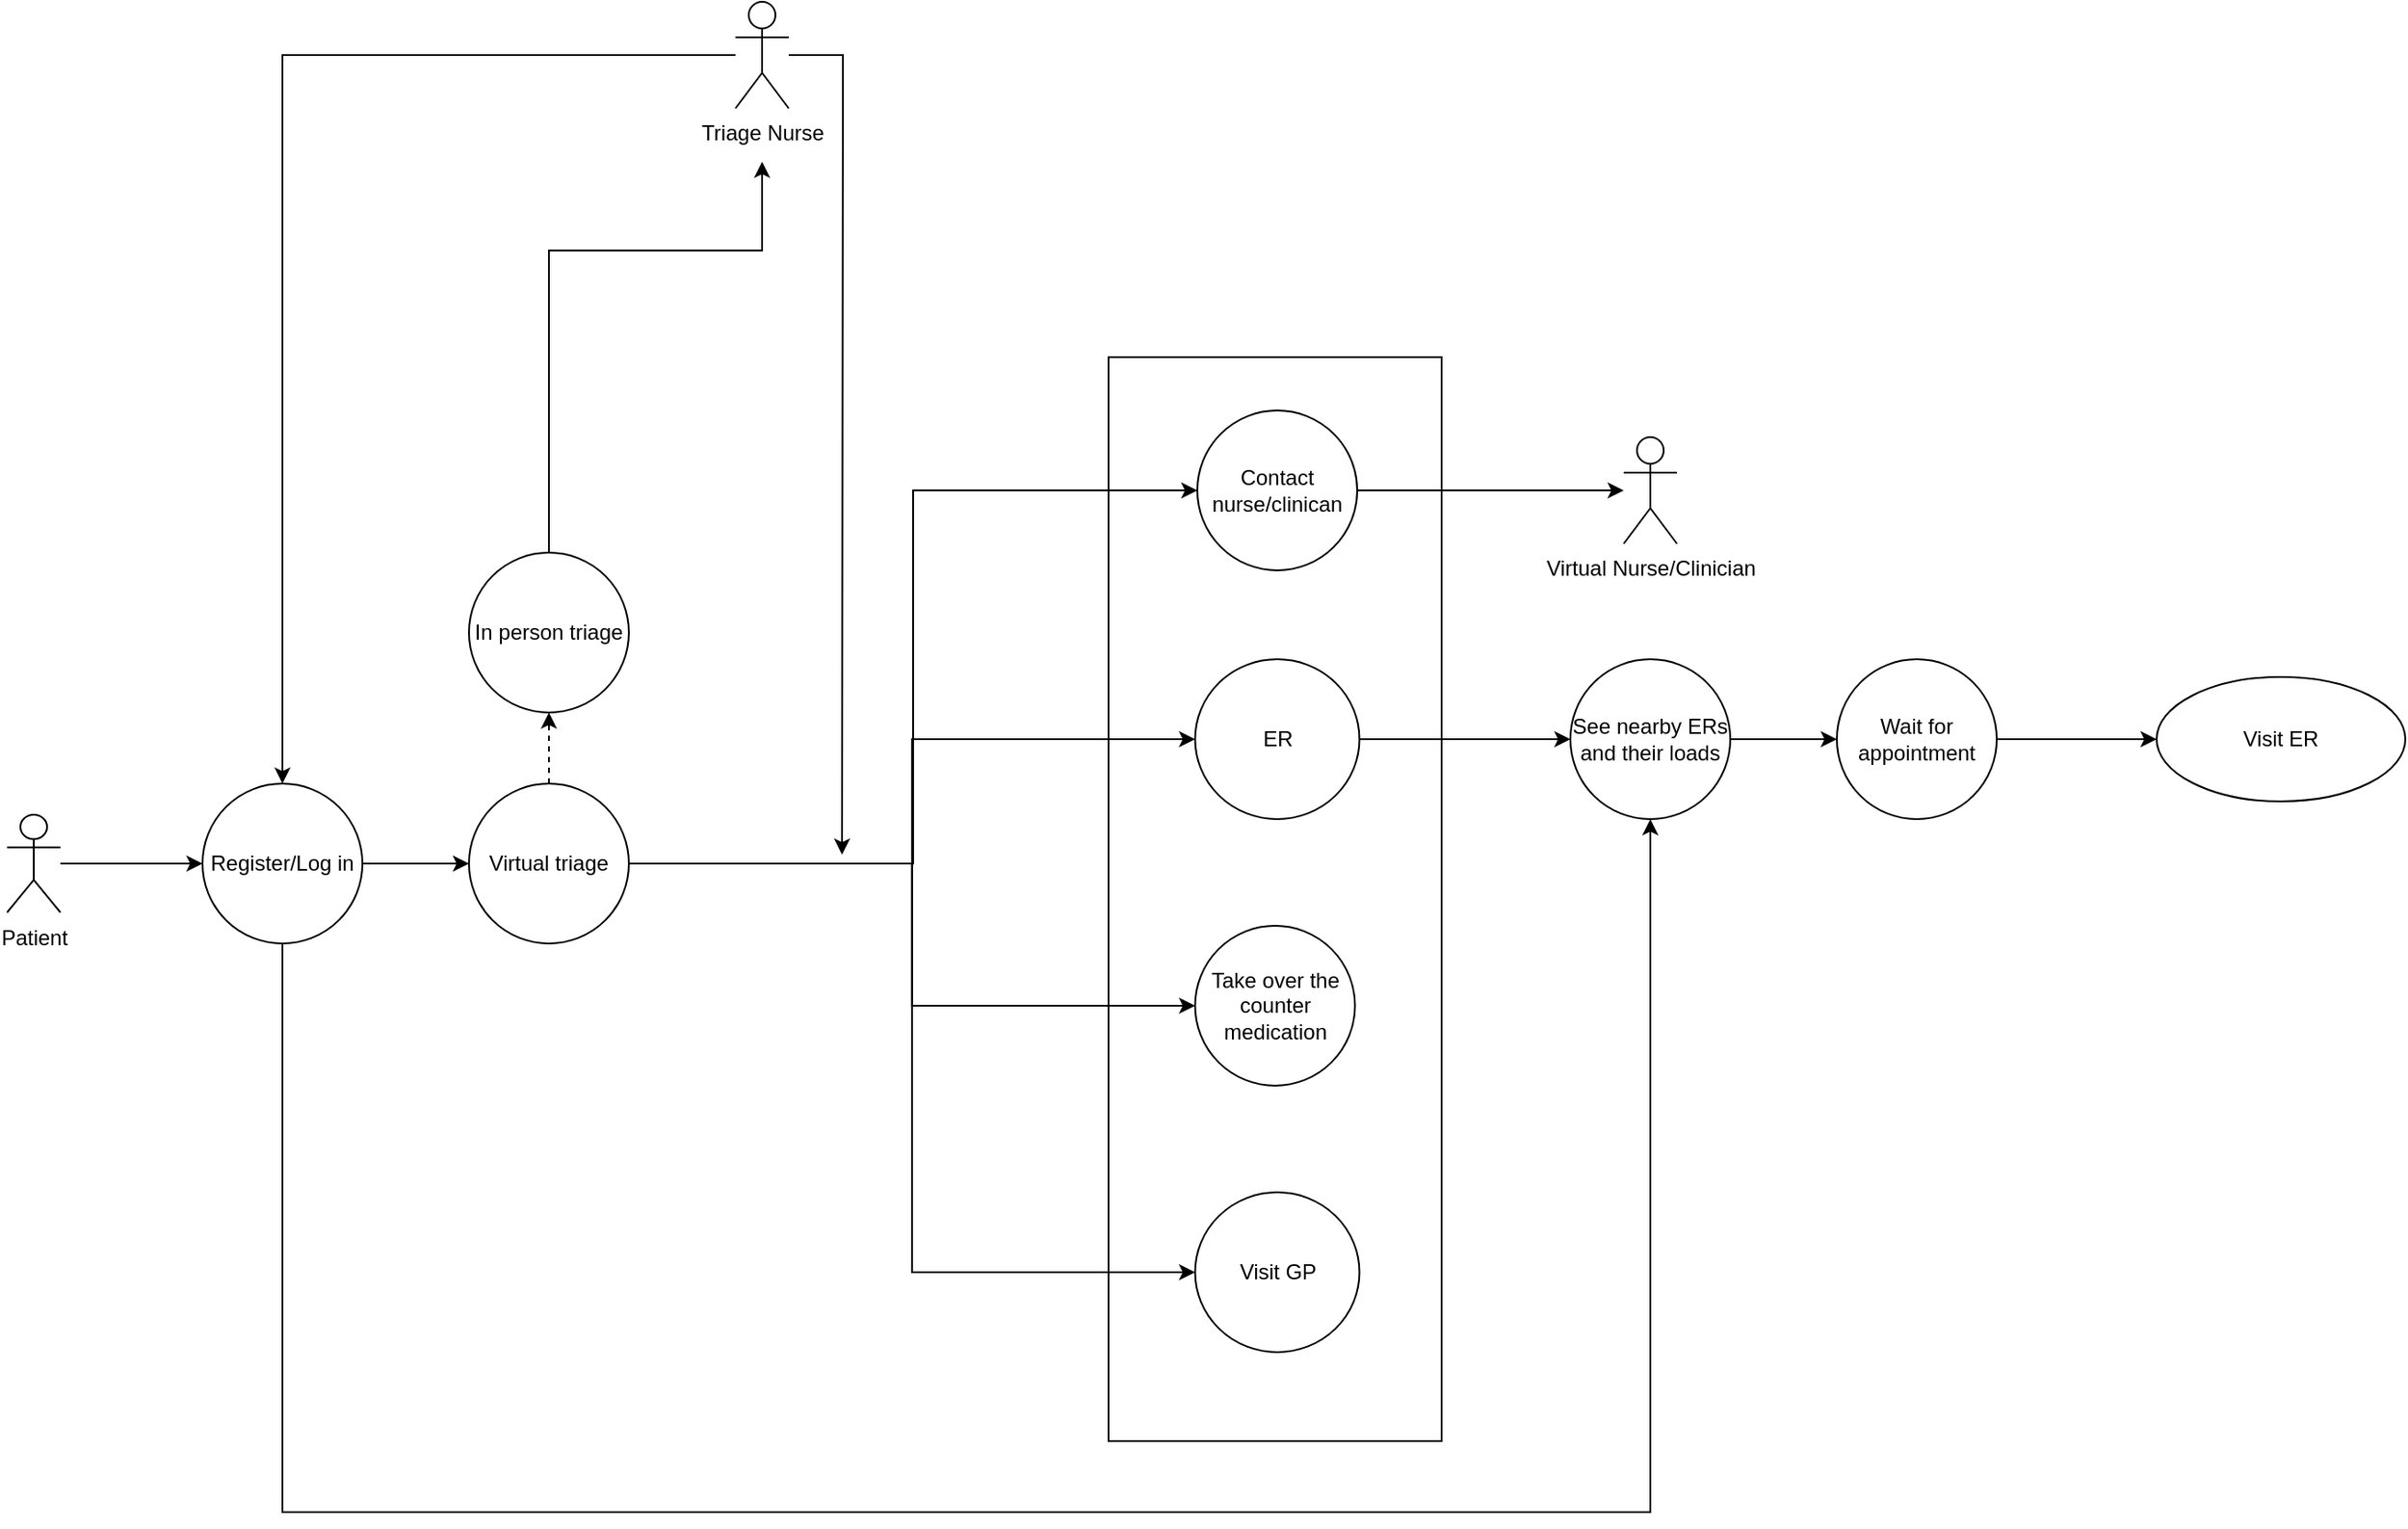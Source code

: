 <mxfile version="21.8.1" type="github">
  <diagram name="Page-1" id="2wjZtWdn6yk8VUXZk6wl">
    <mxGraphModel dx="2326" dy="2077" grid="1" gridSize="10" guides="1" tooltips="1" connect="1" arrows="1" fold="1" page="1" pageScale="1" pageWidth="850" pageHeight="1100" math="0" shadow="0">
      <root>
        <mxCell id="0" />
        <mxCell id="1" parent="0" />
        <mxCell id="mSrr-J7ONWdzBKnebmBa-1" value="" style="html=1;whiteSpace=wrap;" vertex="1" parent="1">
          <mxGeometry x="790" y="430" width="187.5" height="610" as="geometry" />
        </mxCell>
        <mxCell id="mSrr-J7ONWdzBKnebmBa-2" style="edgeStyle=orthogonalEdgeStyle;rounded=0;orthogonalLoop=1;jettySize=auto;html=1;entryX=0;entryY=0.5;entryDx=0;entryDy=0;" edge="1" parent="1" source="mSrr-J7ONWdzBKnebmBa-3" target="mSrr-J7ONWdzBKnebmBa-20">
          <mxGeometry relative="1" as="geometry" />
        </mxCell>
        <mxCell id="mSrr-J7ONWdzBKnebmBa-3" value="Patient&lt;br&gt;" style="shape=umlActor;verticalLabelPosition=bottom;verticalAlign=top;html=1;" vertex="1" parent="1">
          <mxGeometry x="170" y="687.5" width="30" height="55" as="geometry" />
        </mxCell>
        <mxCell id="mSrr-J7ONWdzBKnebmBa-4" style="edgeStyle=orthogonalEdgeStyle;rounded=0;orthogonalLoop=1;jettySize=auto;html=1;entryX=0.5;entryY=1;entryDx=0;entryDy=0;dashed=1;" edge="1" parent="1" source="mSrr-J7ONWdzBKnebmBa-9" target="mSrr-J7ONWdzBKnebmBa-17">
          <mxGeometry relative="1" as="geometry" />
        </mxCell>
        <mxCell id="mSrr-J7ONWdzBKnebmBa-5" style="edgeStyle=orthogonalEdgeStyle;orthogonalLoop=1;jettySize=auto;html=1;entryX=0;entryY=0.5;entryDx=0;entryDy=0;rounded=0;" edge="1" parent="1" source="mSrr-J7ONWdzBKnebmBa-9" target="mSrr-J7ONWdzBKnebmBa-15">
          <mxGeometry relative="1" as="geometry" />
        </mxCell>
        <mxCell id="mSrr-J7ONWdzBKnebmBa-6" style="edgeStyle=orthogonalEdgeStyle;rounded=0;orthogonalLoop=1;jettySize=auto;html=1;entryX=0;entryY=0.5;entryDx=0;entryDy=0;" edge="1" parent="1" source="mSrr-J7ONWdzBKnebmBa-9" target="mSrr-J7ONWdzBKnebmBa-13">
          <mxGeometry relative="1" as="geometry" />
        </mxCell>
        <mxCell id="mSrr-J7ONWdzBKnebmBa-7" style="edgeStyle=orthogonalEdgeStyle;rounded=0;orthogonalLoop=1;jettySize=auto;html=1;entryX=0;entryY=0.5;entryDx=0;entryDy=0;" edge="1" parent="1" source="mSrr-J7ONWdzBKnebmBa-9" target="mSrr-J7ONWdzBKnebmBa-23">
          <mxGeometry relative="1" as="geometry">
            <mxPoint x="778.75" y="875" as="targetPoint" />
          </mxGeometry>
        </mxCell>
        <mxCell id="mSrr-J7ONWdzBKnebmBa-8" style="edgeStyle=orthogonalEdgeStyle;rounded=0;orthogonalLoop=1;jettySize=auto;html=1;entryX=0;entryY=0.5;entryDx=0;entryDy=0;" edge="1" parent="1" source="mSrr-J7ONWdzBKnebmBa-9" target="mSrr-J7ONWdzBKnebmBa-25">
          <mxGeometry relative="1" as="geometry" />
        </mxCell>
        <mxCell id="mSrr-J7ONWdzBKnebmBa-9" value="Virtual triage" style="ellipse;whiteSpace=wrap;html=1;" vertex="1" parent="1">
          <mxGeometry x="430" y="670" width="90" height="90" as="geometry" />
        </mxCell>
        <mxCell id="mSrr-J7ONWdzBKnebmBa-10" style="edgeStyle=orthogonalEdgeStyle;rounded=0;orthogonalLoop=1;jettySize=auto;html=1;entryX=0.5;entryY=0;entryDx=0;entryDy=0;" edge="1" parent="1" source="mSrr-J7ONWdzBKnebmBa-12" target="mSrr-J7ONWdzBKnebmBa-20">
          <mxGeometry relative="1" as="geometry" />
        </mxCell>
        <mxCell id="mSrr-J7ONWdzBKnebmBa-11" style="edgeStyle=orthogonalEdgeStyle;rounded=0;orthogonalLoop=1;jettySize=auto;html=1;" edge="1" parent="1" source="mSrr-J7ONWdzBKnebmBa-12">
          <mxGeometry relative="1" as="geometry">
            <mxPoint x="640" y="710" as="targetPoint" />
          </mxGeometry>
        </mxCell>
        <mxCell id="mSrr-J7ONWdzBKnebmBa-12" value="Triage Nurse" style="shape=umlActor;verticalLabelPosition=bottom;verticalAlign=top;html=1;" vertex="1" parent="1">
          <mxGeometry x="580" y="230" width="30" height="60" as="geometry" />
        </mxCell>
        <mxCell id="mSrr-J7ONWdzBKnebmBa-13" value="Take over the counter medication" style="ellipse;whiteSpace=wrap;html=1;" vertex="1" parent="1">
          <mxGeometry x="838.75" y="750" width="90" height="90" as="geometry" />
        </mxCell>
        <mxCell id="mSrr-J7ONWdzBKnebmBa-14" value="" style="edgeStyle=orthogonalEdgeStyle;rounded=0;orthogonalLoop=1;jettySize=auto;html=1;" edge="1" parent="1" source="mSrr-J7ONWdzBKnebmBa-15" target="mSrr-J7ONWdzBKnebmBa-28">
          <mxGeometry relative="1" as="geometry" />
        </mxCell>
        <mxCell id="mSrr-J7ONWdzBKnebmBa-15" value="ER" style="ellipse;whiteSpace=wrap;html=1;" vertex="1" parent="1">
          <mxGeometry x="838.75" y="600" width="92.5" height="90" as="geometry" />
        </mxCell>
        <mxCell id="mSrr-J7ONWdzBKnebmBa-16" style="edgeStyle=orthogonalEdgeStyle;rounded=0;orthogonalLoop=1;jettySize=auto;html=1;" edge="1" parent="1" source="mSrr-J7ONWdzBKnebmBa-17">
          <mxGeometry relative="1" as="geometry">
            <Array as="points">
              <mxPoint x="475" y="370" />
            </Array>
            <mxPoint x="595" y="320" as="targetPoint" />
          </mxGeometry>
        </mxCell>
        <mxCell id="mSrr-J7ONWdzBKnebmBa-17" value="In person triage" style="ellipse;whiteSpace=wrap;html=1;" vertex="1" parent="1">
          <mxGeometry x="430" y="540" width="90" height="90" as="geometry" />
        </mxCell>
        <mxCell id="mSrr-J7ONWdzBKnebmBa-18" style="edgeStyle=orthogonalEdgeStyle;rounded=0;orthogonalLoop=1;jettySize=auto;html=1;exitX=1;exitY=0.5;exitDx=0;exitDy=0;" edge="1" parent="1" source="mSrr-J7ONWdzBKnebmBa-20" target="mSrr-J7ONWdzBKnebmBa-9">
          <mxGeometry relative="1" as="geometry" />
        </mxCell>
        <mxCell id="mSrr-J7ONWdzBKnebmBa-19" style="edgeStyle=orthogonalEdgeStyle;rounded=0;orthogonalLoop=1;jettySize=auto;html=1;entryX=0.5;entryY=1;entryDx=0;entryDy=0;" edge="1" parent="1" source="mSrr-J7ONWdzBKnebmBa-20" target="mSrr-J7ONWdzBKnebmBa-28">
          <mxGeometry relative="1" as="geometry">
            <Array as="points">
              <mxPoint x="325" y="1080" />
              <mxPoint x="1095" y="1080" />
            </Array>
          </mxGeometry>
        </mxCell>
        <mxCell id="mSrr-J7ONWdzBKnebmBa-20" value="Register/Log in" style="ellipse;whiteSpace=wrap;html=1;" vertex="1" parent="1">
          <mxGeometry x="280" y="670" width="90" height="90" as="geometry" />
        </mxCell>
        <mxCell id="mSrr-J7ONWdzBKnebmBa-21" value="" style="edgeStyle=orthogonalEdgeStyle;rounded=0;orthogonalLoop=1;jettySize=auto;html=1;" edge="1" parent="1" source="mSrr-J7ONWdzBKnebmBa-22" target="mSrr-J7ONWdzBKnebmBa-29">
          <mxGeometry relative="1" as="geometry" />
        </mxCell>
        <mxCell id="mSrr-J7ONWdzBKnebmBa-22" value="Wait for appointment" style="ellipse;whiteSpace=wrap;html=1;" vertex="1" parent="1">
          <mxGeometry x="1200" y="600" width="90" height="90" as="geometry" />
        </mxCell>
        <mxCell id="mSrr-J7ONWdzBKnebmBa-23" value="Visit GP" style="ellipse;whiteSpace=wrap;html=1;" vertex="1" parent="1">
          <mxGeometry x="838.75" y="900" width="92.5" height="90" as="geometry" />
        </mxCell>
        <mxCell id="mSrr-J7ONWdzBKnebmBa-24" style="edgeStyle=orthogonalEdgeStyle;rounded=0;orthogonalLoop=1;jettySize=auto;html=1;" edge="1" parent="1" source="mSrr-J7ONWdzBKnebmBa-25" target="mSrr-J7ONWdzBKnebmBa-26">
          <mxGeometry relative="1" as="geometry" />
        </mxCell>
        <mxCell id="mSrr-J7ONWdzBKnebmBa-25" value="Contact nurse/clinican" style="ellipse;whiteSpace=wrap;html=1;" vertex="1" parent="1">
          <mxGeometry x="840" y="460" width="90" height="90" as="geometry" />
        </mxCell>
        <mxCell id="mSrr-J7ONWdzBKnebmBa-26" value="Virtual Nurse/Clinician" style="shape=umlActor;verticalLabelPosition=bottom;verticalAlign=top;html=1;" vertex="1" parent="1">
          <mxGeometry x="1080" y="475" width="30" height="60" as="geometry" />
        </mxCell>
        <mxCell id="mSrr-J7ONWdzBKnebmBa-27" value="" style="edgeStyle=orthogonalEdgeStyle;rounded=0;orthogonalLoop=1;jettySize=auto;html=1;" edge="1" parent="1" source="mSrr-J7ONWdzBKnebmBa-28" target="mSrr-J7ONWdzBKnebmBa-22">
          <mxGeometry relative="1" as="geometry" />
        </mxCell>
        <mxCell id="mSrr-J7ONWdzBKnebmBa-28" value="See nearby ERs and their loads" style="ellipse;whiteSpace=wrap;html=1;" vertex="1" parent="1">
          <mxGeometry x="1050" y="600" width="90" height="90" as="geometry" />
        </mxCell>
        <mxCell id="mSrr-J7ONWdzBKnebmBa-29" value="Visit ER" style="ellipse;whiteSpace=wrap;html=1;" vertex="1" parent="1">
          <mxGeometry x="1380" y="610" width="140" height="70" as="geometry" />
        </mxCell>
      </root>
    </mxGraphModel>
  </diagram>
</mxfile>
